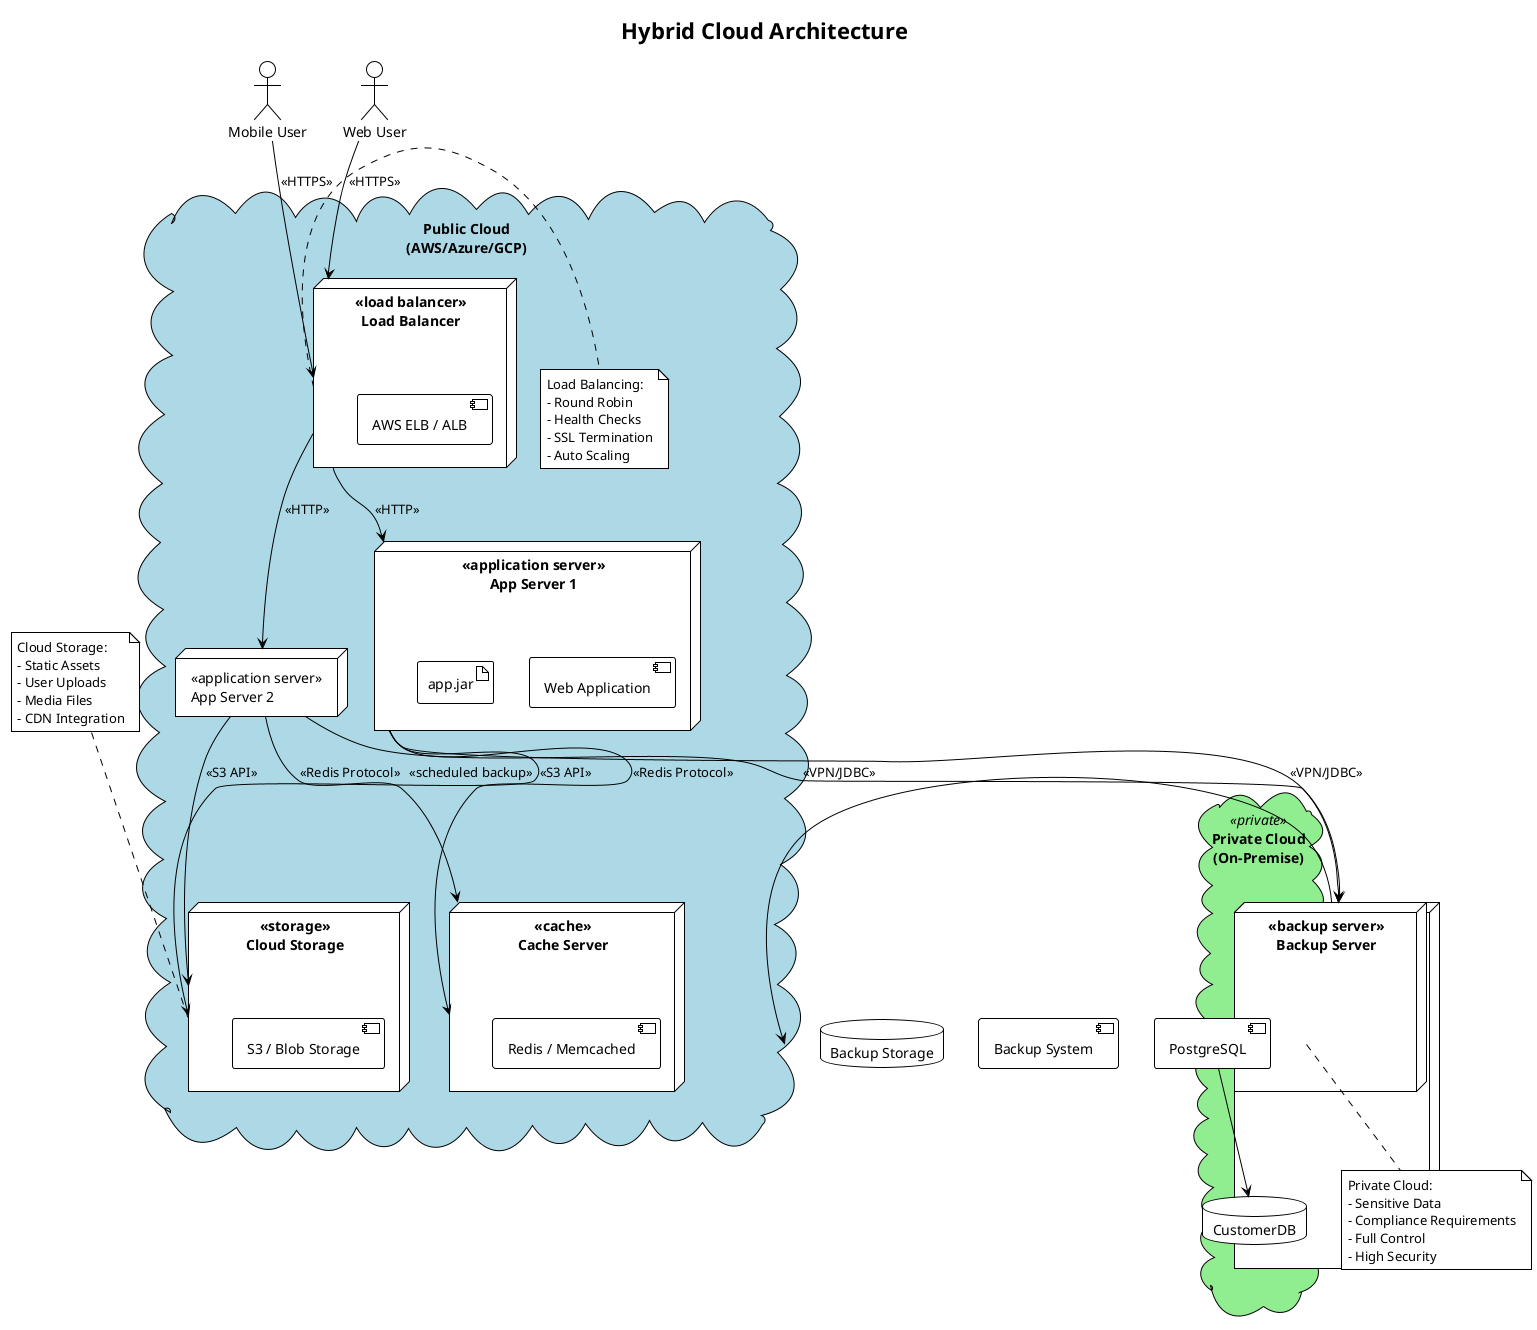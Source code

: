 @startuml cloud-hybrid
!theme plain
title Hybrid Cloud Architecture

skinparam cloudBackgroundColor lightblue
skinparam cloudBackgroundColor<<private>> lightgreen

cloud "Public Cloud\n(AWS/Azure/GCP)" as public {
  node "<<load balancer>>\nLoad Balancer" as lb {
    [AWS ELB / ALB]
  }

  node "<<application server>>\nApp Server 1" as app1 {
    [Web Application]
    artifact "app.jar"
  }

  node "<<application server>>\nApp Server 2" as app2 {
    [Web Application]
    artifact "app.jar"
  }

  node "<<storage>>\nCloud Storage" as storage {
    [S3 / Blob Storage]
  }

  node "<<cache>>\nCache Server" as cache {
    [Redis / Memcached]
  }
}

cloud "Private Cloud\n(On-Premise)" as private <<private>> {
  node "<<database server>>\nDatabase Server" as db {
    component "PostgreSQL" as postgres
    database "CustomerDB" as custdb
    postgres --> custdb
  }

  node "<<backup server>>\nBackup Server" as backup {
    [Backup System]
    database "Backup Storage"
  }
}

actor "Mobile User" as mobile
actor "Web User" as web

mobile -down-> lb : <<HTTPS>>
web -down-> lb : <<HTTPS>>
lb -down-> app1 : <<HTTP>>
lb -down-> app2 : <<HTTP>>

app1 -down-> cache : <<Redis Protocol>>
app2 -down-> cache : <<Redis Protocol>>

app1 --> storage : <<S3 API>>
app2 --> storage : <<S3 API>>

app1 -down-> db : <<VPN/JDBC>>
app2 -down-> db : <<VPN/JDBC>>

db -right-> backup : <<scheduled backup>>

note right of lb
  Load Balancing:
  - Round Robin
  - Health Checks
  - SSL Termination
  - Auto Scaling
end note

note bottom of db
  Private Cloud:
  - Sensitive Data
  - Compliance Requirements
  - Full Control
  - High Security
end note

note top of storage
  Cloud Storage:
  - Static Assets
  - User Uploads
  - Media Files
  - CDN Integration
end note

@enduml
